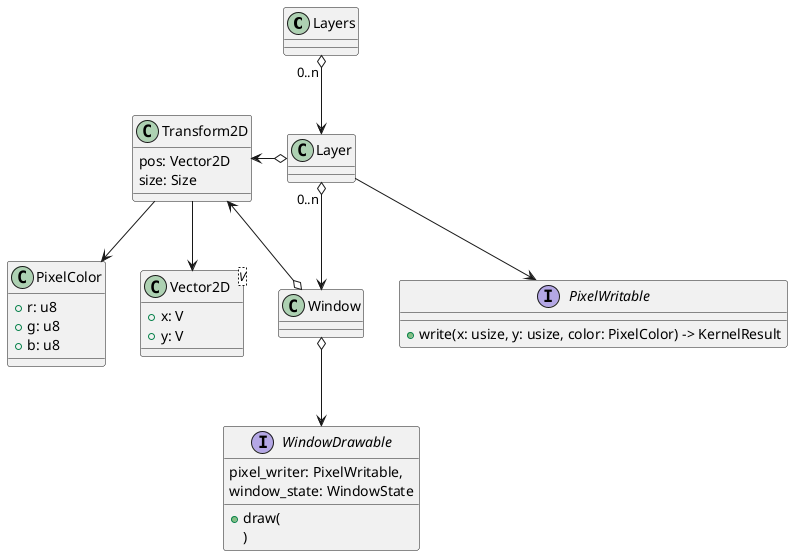 @startuml
'https://plantuml.com/class-diagram

class Layers

class Layer{

}

class Window

class PixelColor{
    + r: u8
    + g: u8
    + b: u8
}

class Vector2D<V>{
    + x: V
    + y: V
}

class Transform2D{
    pos: Vector2D
    size: Size
}


interface PixelWritable{
    + write(x: usize, y: usize, color: PixelColor) -> KernelResult
}


interface WindowDrawable{
    + draw(
     pixel_writer: PixelWritable,
     window_state: WindowState
     )
}


Layers "0..n" o--> Layer

Layer "0..n" o--> Window
Layer --> PixelWritable
Layer o-left-> Transform2D


Window o-left-> Transform2D
Window o--> WindowDrawable

Transform2D --> PixelColor
Transform2D --> Vector2D

@enduml